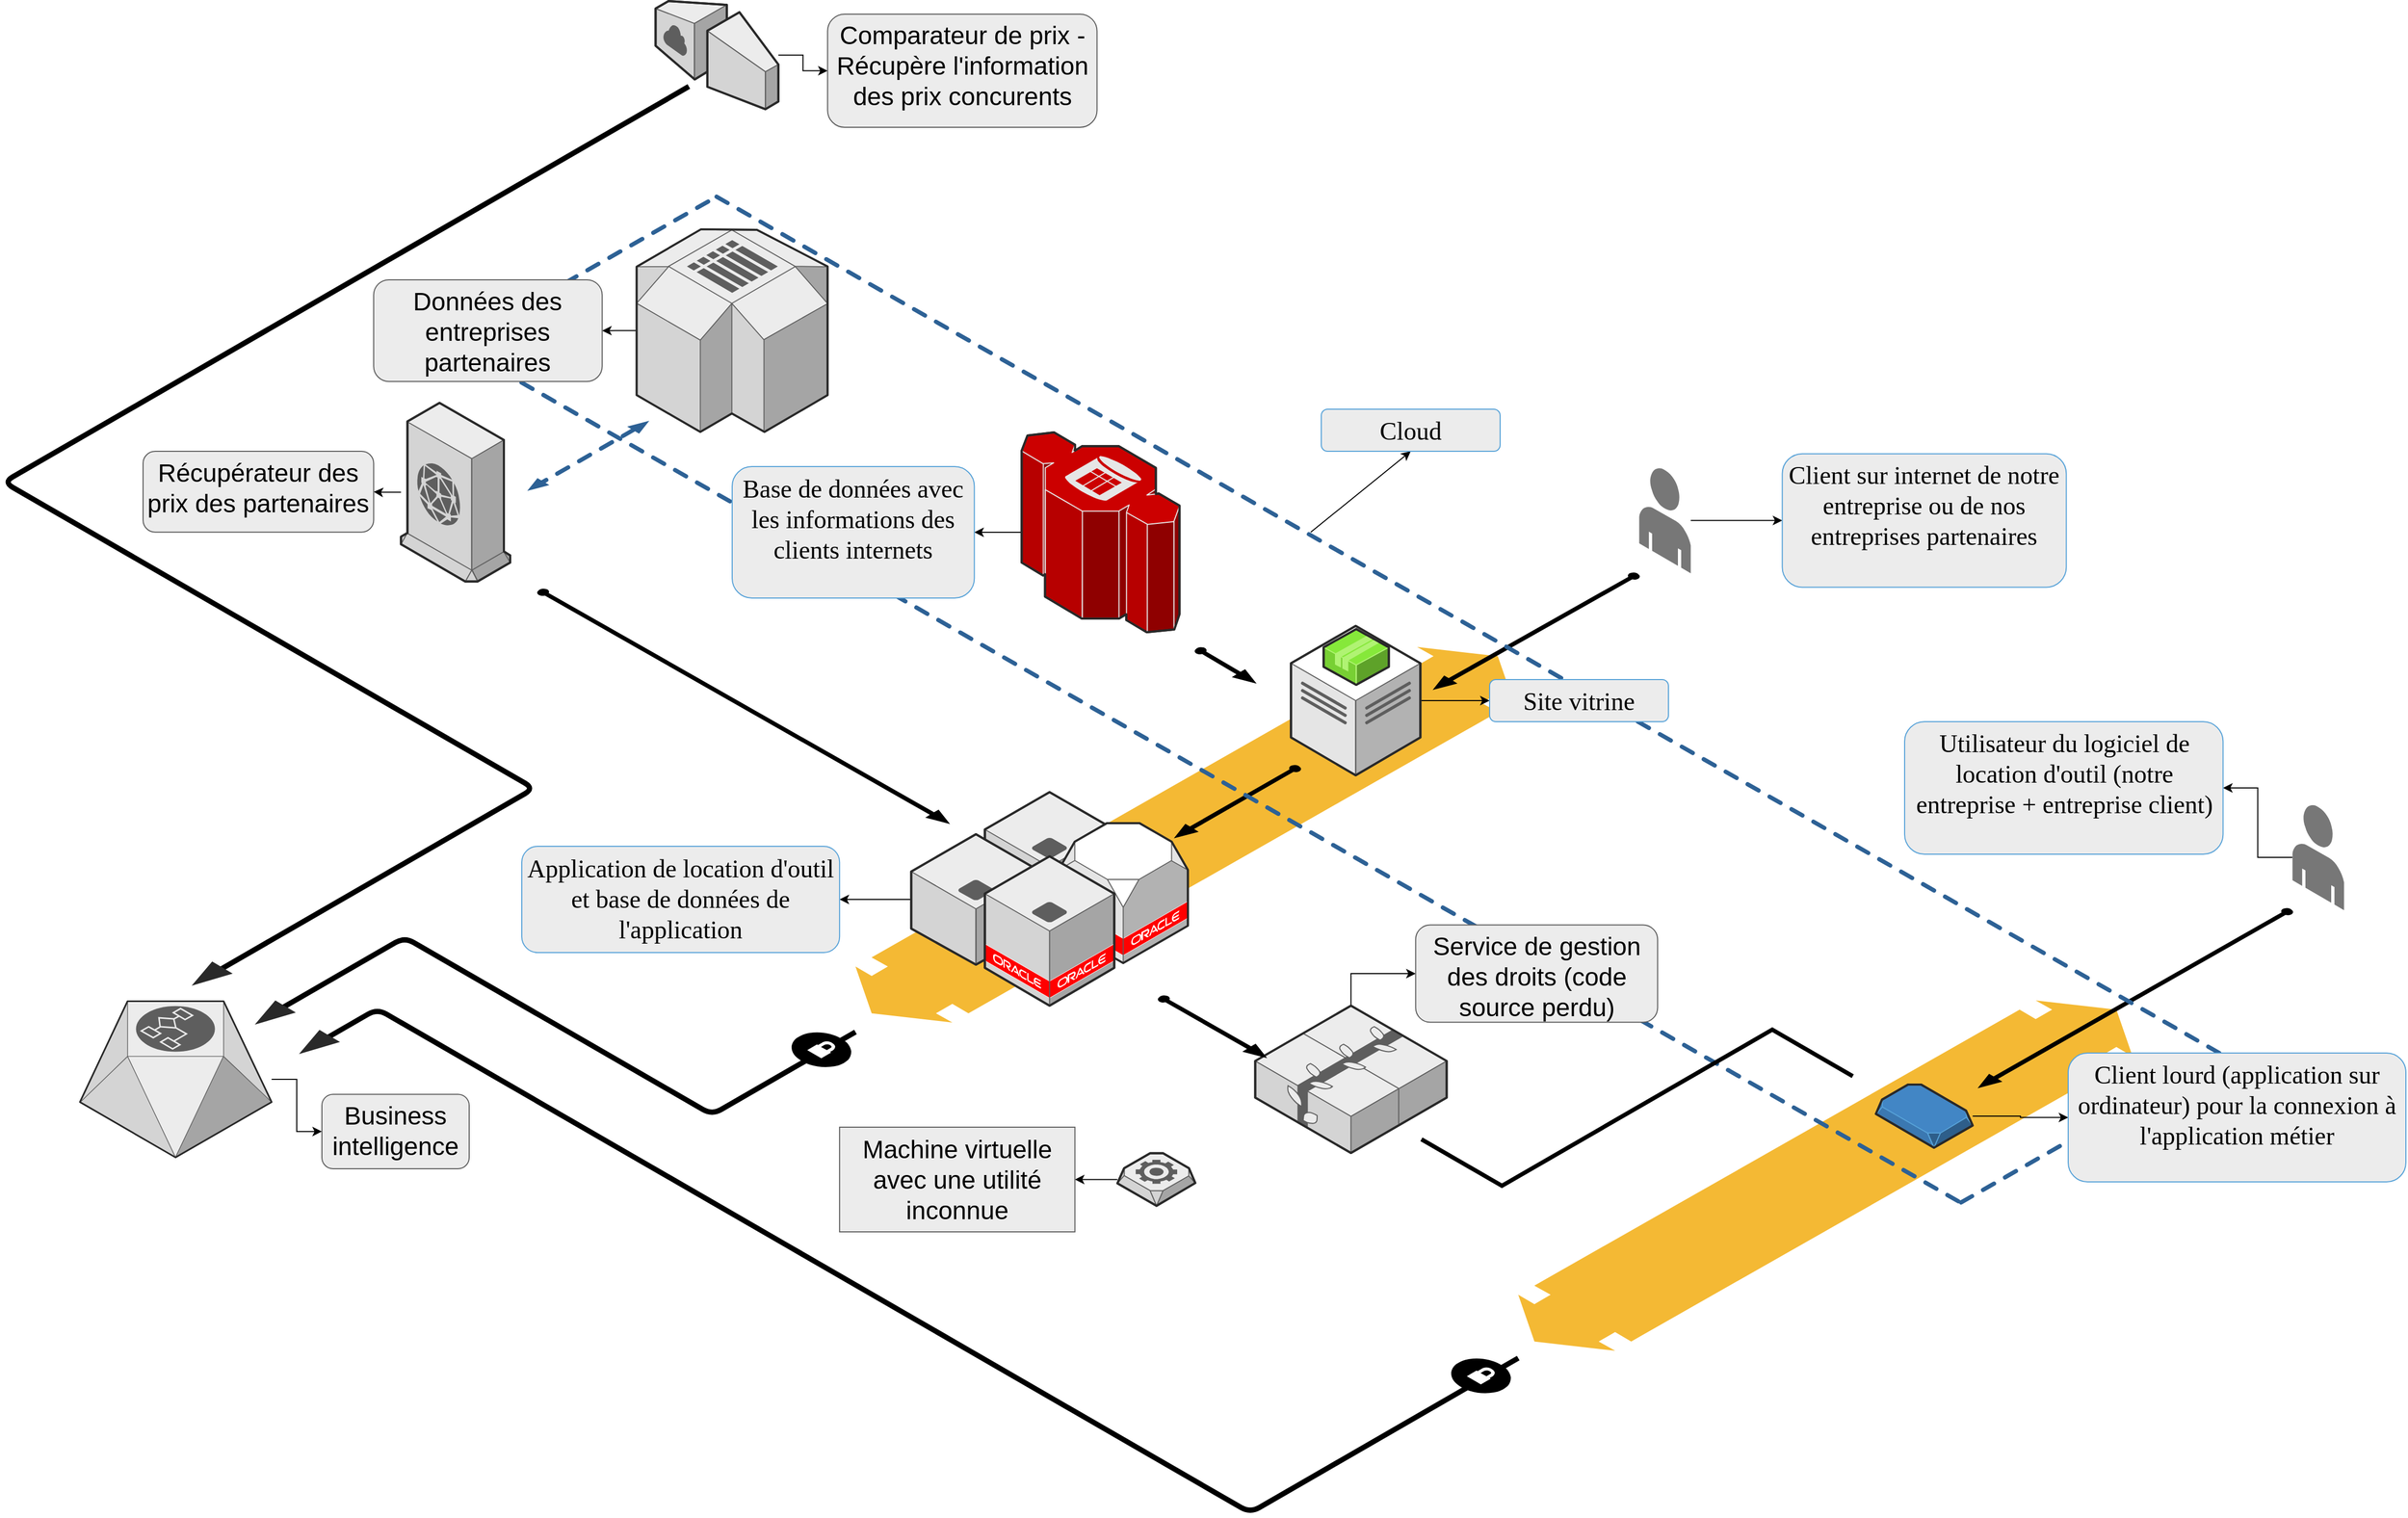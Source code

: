 <mxfile version="22.1.18" type="github">
  <diagram name="Page-1" id="zQsdM3DyeJnqzr6DKcjN">
    <mxGraphModel dx="2625" dy="1415" grid="1" gridSize="10" guides="1" tooltips="1" connect="1" arrows="1" fold="1" page="1" pageScale="1" pageWidth="827" pageHeight="1169" math="0" shadow="0">
      <root>
        <mxCell id="0" />
        <mxCell id="1" parent="0" />
        <mxCell id="7_rvq_ozclFMB2NRb6k--53" value="" style="verticalLabelPosition=bottom;html=1;verticalAlign=top;strokeWidth=1;dashed=0;shape=mxgraph.aws3d.flatDoubleEdge;fillColor=#000000;aspect=fixed;rounded=1;shadow=0;comic=0;fontFamily=Verdana;fontSize=12;flipV=1;" vertex="1" parent="1">
          <mxGeometry x="1497.2" y="1030" width="584" height="333" as="geometry" />
        </mxCell>
        <mxCell id="7_rvq_ozclFMB2NRb6k--54" value="" style="verticalLabelPosition=bottom;html=1;verticalAlign=top;strokeWidth=1;dashed=0;shape=mxgraph.aws3d.flatDoubleEdge;fillColor=#000000;aspect=fixed;rounded=1;shadow=0;comic=0;fontFamily=Verdana;fontSize=12;flipV=1;" vertex="1" parent="1">
          <mxGeometry x="867.2" y="694" width="626" height="357" as="geometry" />
        </mxCell>
        <mxCell id="7_rvq_ozclFMB2NRb6k--55" value="" style="edgeStyle=isometricEdgeStyle;endArrow=none;html=1;labelBackgroundColor=none;strokeWidth=5;fontFamily=Verdana;fontSize=12;entryX=0.729;entryY=0.79;entryDx=0;entryDy=0;entryPerimeter=0;strokeColor=default;" edge="1" parent="1" target="7_rvq_ozclFMB2NRb6k--59">
          <mxGeometry width="50" height="100" relative="1" as="geometry">
            <mxPoint x="247.2" y="1010" as="sourcePoint" />
            <mxPoint x="157.2" y="770" as="targetPoint" />
            <Array as="points">
              <mxPoint x="270" y="660" />
            </Array>
          </mxGeometry>
        </mxCell>
        <mxCell id="7_rvq_ozclFMB2NRb6k--56" value="" style="edgeStyle=isometricEdgeStyle;endArrow=none;html=1;labelBackgroundColor=none;strokeColor=#000000;strokeWidth=5;fontFamily=Verdana;fontSize=12" edge="1" parent="1">
          <mxGeometry width="50" height="100" relative="1" as="geometry">
            <mxPoint x="317.2" y="1040" as="sourcePoint" />
            <mxPoint x="867.2" y="1060" as="targetPoint" />
            <Array as="points">
              <mxPoint x="577.2" y="1050" />
            </Array>
          </mxGeometry>
        </mxCell>
        <mxCell id="7_rvq_ozclFMB2NRb6k--113" value="" style="edgeStyle=orthogonalEdgeStyle;rounded=0;orthogonalLoop=1;jettySize=auto;html=1;" edge="1" parent="1" source="7_rvq_ozclFMB2NRb6k--57" target="7_rvq_ozclFMB2NRb6k--112">
          <mxGeometry relative="1" as="geometry" />
        </mxCell>
        <mxCell id="7_rvq_ozclFMB2NRb6k--57" value="" style="verticalLabelPosition=bottom;html=1;verticalAlign=top;strokeWidth=1;dashed=0;shape=mxgraph.aws3d.workflowService;fillColor=#ECECEC;strokeColor=#5E5E5E;aspect=fixed;rounded=1;shadow=0;comic=0;fontSize=12" vertex="1" parent="1">
          <mxGeometry x="130" y="1030.8" width="182.2" height="148.4" as="geometry" />
        </mxCell>
        <mxCell id="7_rvq_ozclFMB2NRb6k--115" value="" style="edgeStyle=orthogonalEdgeStyle;rounded=0;orthogonalLoop=1;jettySize=auto;html=1;" edge="1" parent="1" source="7_rvq_ozclFMB2NRb6k--58" target="7_rvq_ozclFMB2NRb6k--114">
          <mxGeometry relative="1" as="geometry" />
        </mxCell>
        <mxCell id="7_rvq_ozclFMB2NRb6k--58" value="" style="verticalLabelPosition=bottom;html=1;verticalAlign=top;strokeWidth=1;dashed=0;shape=mxgraph.aws3d.cloudfront;fillColor=#ECECEC;strokeColor=#5E5E5E;aspect=fixed;rounded=1;shadow=0;comic=0;fontSize=12" vertex="1" parent="1">
          <mxGeometry x="435.2" y="462" width="103.8" height="169.8" as="geometry" />
        </mxCell>
        <mxCell id="7_rvq_ozclFMB2NRb6k--92" value="" style="edgeStyle=orthogonalEdgeStyle;rounded=0;orthogonalLoop=1;jettySize=auto;html=1;" edge="1" parent="1" source="7_rvq_ozclFMB2NRb6k--59" target="7_rvq_ozclFMB2NRb6k--91">
          <mxGeometry relative="1" as="geometry" />
        </mxCell>
        <mxCell id="7_rvq_ozclFMB2NRb6k--59" value="" style="verticalLabelPosition=bottom;html=1;verticalAlign=top;strokeWidth=1;dashed=0;shape=mxgraph.aws3d.internetGateway;fillColor=#ECECEC;strokeColor=#5E5E5E;aspect=fixed;rounded=1;shadow=0;comic=0;fontSize=12;flipH=1;flipV=0;" vertex="1" parent="1">
          <mxGeometry x="677.2" y="80" width="116.7" height="102.8" as="geometry" />
        </mxCell>
        <mxCell id="7_rvq_ozclFMB2NRb6k--109" value="" style="edgeStyle=orthogonalEdgeStyle;rounded=0;orthogonalLoop=1;jettySize=auto;html=1;" edge="1" parent="1" source="7_rvq_ozclFMB2NRb6k--60" target="7_rvq_ozclFMB2NRb6k--108">
          <mxGeometry relative="1" as="geometry" />
        </mxCell>
        <mxCell id="7_rvq_ozclFMB2NRb6k--60" value="" style="verticalLabelPosition=bottom;html=1;verticalAlign=top;strokeWidth=1;dashed=0;shape=mxgraph.aws3d.redshift;fillColor=#CC0000;strokeColor=#E6E6E6;aspect=fixed;rounded=1;shadow=0;comic=0;fontSize=12" vertex="1" parent="1">
          <mxGeometry x="1025.2" y="490" width="150" height="190" as="geometry" />
        </mxCell>
        <mxCell id="7_rvq_ozclFMB2NRb6k--117" value="" style="edgeStyle=orthogonalEdgeStyle;rounded=0;orthogonalLoop=1;jettySize=auto;html=1;" edge="1" parent="1" source="7_rvq_ozclFMB2NRb6k--61" target="7_rvq_ozclFMB2NRb6k--116">
          <mxGeometry relative="1" as="geometry" />
        </mxCell>
        <mxCell id="7_rvq_ozclFMB2NRb6k--61" value="" style="verticalLabelPosition=bottom;html=1;verticalAlign=top;strokeWidth=1;dashed=0;shape=mxgraph.aws3d.simpleDb2;fillColor=#ECECEC;strokeColor=#5E5E5E;aspect=fixed;rounded=1;shadow=0;comic=0;fontSize=12" vertex="1" parent="1">
          <mxGeometry x="659.2" y="297" width="181.5" height="192.6" as="geometry" />
        </mxCell>
        <mxCell id="7_rvq_ozclFMB2NRb6k--62" value="" style="verticalLabelPosition=bottom;html=1;verticalAlign=top;strokeWidth=1;dashed=0;shape=mxgraph.aws3d.application_server;fillColor=#ECECEC;strokeColor=#5E5E5E;aspect=fixed;rounded=1;shadow=0;comic=0;fontSize=12" vertex="1" parent="1">
          <mxGeometry x="990.2" y="832" width="123" height="124" as="geometry" />
        </mxCell>
        <mxCell id="7_rvq_ozclFMB2NRb6k--111" style="edgeStyle=orthogonalEdgeStyle;rounded=0;orthogonalLoop=1;jettySize=auto;html=1;" edge="1" parent="1" source="7_rvq_ozclFMB2NRb6k--63" target="7_rvq_ozclFMB2NRb6k--110">
          <mxGeometry relative="1" as="geometry" />
        </mxCell>
        <mxCell id="7_rvq_ozclFMB2NRb6k--63" value="" style="verticalLabelPosition=bottom;html=1;verticalAlign=top;strokeWidth=1;dashed=0;shape=mxgraph.aws3d.application_server;fillColor=#ECECEC;strokeColor=#5E5E5E;aspect=fixed;rounded=1;shadow=0;comic=0;fontSize=12" vertex="1" parent="1">
          <mxGeometry x="920.2" y="872" width="123" height="124" as="geometry" />
        </mxCell>
        <mxCell id="7_rvq_ozclFMB2NRb6k--122" style="edgeStyle=orthogonalEdgeStyle;rounded=0;orthogonalLoop=1;jettySize=auto;html=1;entryX=0;entryY=0.5;entryDx=0;entryDy=0;" edge="1" parent="1" source="7_rvq_ozclFMB2NRb6k--64" target="7_rvq_ozclFMB2NRb6k--95">
          <mxGeometry relative="1" as="geometry" />
        </mxCell>
        <mxCell id="7_rvq_ozclFMB2NRb6k--64" value="" style="verticalLabelPosition=bottom;html=1;verticalAlign=top;strokeWidth=1;dashed=0;shape=mxgraph.aws3d.elasticBeanstalk;fillColor=#ECECEC;strokeColor=#5E5E5E;aspect=fixed;rounded=1;shadow=0;comic=0;fontSize=12" vertex="1" parent="1">
          <mxGeometry x="1247.2" y="1035" width="182" height="140" as="geometry" />
        </mxCell>
        <mxCell id="7_rvq_ozclFMB2NRb6k--107" style="edgeStyle=orthogonalEdgeStyle;rounded=0;orthogonalLoop=1;jettySize=auto;html=1;" edge="1" parent="1" source="7_rvq_ozclFMB2NRb6k--65" target="7_rvq_ozclFMB2NRb6k--106">
          <mxGeometry relative="1" as="geometry" />
        </mxCell>
        <mxCell id="7_rvq_ozclFMB2NRb6k--65" value="" style="verticalLabelPosition=bottom;html=1;verticalAlign=top;strokeWidth=1;dashed=0;shape=mxgraph.aws3d.dataCenter;fillColor=#ffffff;strokeColor=#5E5E5E;aspect=fixed;rounded=1;shadow=0;comic=0;fontSize=12" vertex="1" parent="1">
          <mxGeometry x="1281.2" y="674" width="123" height="142" as="geometry" />
        </mxCell>
        <mxCell id="7_rvq_ozclFMB2NRb6k--66" value="" style="verticalLabelPosition=bottom;html=1;verticalAlign=top;strokeWidth=1;dashed=0;shape=mxgraph.aws3d.application2;fillColor=#86E83A;strokeColor=#B0F373;aspect=fixed;rounded=1;shadow=0;comic=0;fontSize=12" vertex="1" parent="1">
          <mxGeometry x="1312.2" y="677" width="62" height="53" as="geometry" />
        </mxCell>
        <mxCell id="7_rvq_ozclFMB2NRb6k--67" value="" style="verticalLabelPosition=bottom;html=1;verticalAlign=top;strokeWidth=1;dashed=0;shape=mxgraph.aws3d.arrowhead;aspect=fixed;rounded=1;shadow=0;comic=0;fillColor=none;fontFamily=Verdana;fontSize=12;fontColor=#000000;flipV=1;" vertex="1" parent="1">
          <mxGeometry x="236.2" y="993" width="39" height="23" as="geometry" />
        </mxCell>
        <mxCell id="7_rvq_ozclFMB2NRb6k--68" value="" style="verticalLabelPosition=bottom;html=1;verticalAlign=top;strokeWidth=1;dashed=0;shape=mxgraph.aws3d.arrowhead;aspect=fixed;rounded=1;shadow=0;comic=0;fillColor=none;fontFamily=Verdana;fontSize=12;fontColor=#000000;flipV=1;" vertex="1" parent="1">
          <mxGeometry x="296.2" y="1030" width="39" height="23" as="geometry" />
        </mxCell>
        <mxCell id="7_rvq_ozclFMB2NRb6k--69" value="" style="verticalLabelPosition=bottom;html=1;verticalAlign=top;strokeWidth=1;dashed=0;shape=mxgraph.aws3d.dashedEdgeDouble;fillColor=#000000;aspect=fixed;rounded=1;shadow=0;comic=0;fontFamily=Verdana;fontSize=12;flipV=1;" vertex="1" parent="1">
          <mxGeometry x="555.2" y="479" width="116" height="66.67" as="geometry" />
        </mxCell>
        <mxCell id="7_rvq_ozclFMB2NRb6k--70" value="" style="verticalLabelPosition=bottom;html=1;verticalAlign=top;strokeWidth=1;dashed=0;shape=mxgraph.aws3d.arrowSE;fillColor=#000000;aspect=fixed;rounded=1;shadow=0;comic=0;fontFamily=Verdana;fontSize=12" vertex="1" parent="1">
          <mxGeometry x="1190.2" y="695" width="57" height="33" as="geometry" />
        </mxCell>
        <mxCell id="7_rvq_ozclFMB2NRb6k--71" value="" style="verticalLabelPosition=bottom;html=1;verticalAlign=top;strokeWidth=1;dashed=0;shape=mxgraph.aws3d.arrowSW;fillColor=#000000;aspect=fixed;rounded=1;shadow=0;comic=0;fontFamily=Verdana;fontSize=12" vertex="1" parent="1">
          <mxGeometry x="1417.2" y="624" width="195" height="110" as="geometry" />
        </mxCell>
        <mxCell id="7_rvq_ozclFMB2NRb6k--72" value="" style="verticalLabelPosition=bottom;html=1;verticalAlign=top;strokeWidth=1;dashed=0;shape=mxgraph.aws3d.arrowSW;fillColor=#000000;aspect=fixed;rounded=1;shadow=0;comic=0;fontFamily=Verdana;fontSize=12" vertex="1" parent="1">
          <mxGeometry x="1171.2" y="807" width="119" height="68" as="geometry" />
        </mxCell>
        <mxCell id="7_rvq_ozclFMB2NRb6k--73" value="" style="verticalLabelPosition=bottom;html=1;verticalAlign=top;strokeWidth=1;dashed=0;shape=mxgraph.aws3d.arrowSE;fillColor=#000000;aspect=fixed;rounded=1;shadow=0;comic=0;fontFamily=Verdana;fontSize=12" vertex="1" parent="1">
          <mxGeometry x="565.2" y="639.4" width="390.59" height="222.1" as="geometry" />
        </mxCell>
        <mxCell id="7_rvq_ozclFMB2NRb6k--98" value="" style="edgeStyle=orthogonalEdgeStyle;rounded=0;orthogonalLoop=1;jettySize=auto;html=1;" edge="1" parent="1" source="7_rvq_ozclFMB2NRb6k--74" target="7_rvq_ozclFMB2NRb6k--97">
          <mxGeometry relative="1" as="geometry" />
        </mxCell>
        <mxCell id="7_rvq_ozclFMB2NRb6k--74" value="" style="verticalLabelPosition=bottom;html=1;verticalAlign=top;strokeWidth=1;dashed=0;shape=mxgraph.aws3d.snapshot;fillColor=#4286c5;strokeColor=#57A2D8;aspect=fixed;rounded=1;shadow=0;comic=0;fontFamily=Verdana;fontSize=12" vertex="1" parent="1">
          <mxGeometry x="1837.2" y="1110" width="92" height="60" as="geometry" />
        </mxCell>
        <mxCell id="7_rvq_ozclFMB2NRb6k--75" value="" style="verticalLabelPosition=bottom;html=1;verticalAlign=top;strokeWidth=1;dashed=0;shape=mxgraph.aws3d.arrowSW;fillColor=#000000;aspect=fixed;rounded=1;shadow=0;comic=0;fontFamily=Verdana;fontSize=12" vertex="1" parent="1">
          <mxGeometry x="1935.2" y="943" width="298" height="169.59" as="geometry" />
        </mxCell>
        <mxCell id="7_rvq_ozclFMB2NRb6k--76" value="" style="verticalLabelPosition=bottom;html=1;verticalAlign=top;strokeWidth=1;dashed=0;shape=mxgraph.aws3d.dashedArrowlessEdge;aspect=fixed;rounded=1;shadow=0;comic=0;fontFamily=Verdana;fontSize=12" vertex="1" parent="1">
          <mxGeometry x="735.2" y="266" width="1432" height="816" as="geometry" />
        </mxCell>
        <mxCell id="7_rvq_ozclFMB2NRb6k--77" value="" style="verticalLabelPosition=bottom;html=1;verticalAlign=top;strokeWidth=1;dashed=0;shape=mxgraph.aws3d.dashedArrowlessEdge;aspect=fixed;rounded=1;shadow=0;comic=0;fontFamily=Verdana;fontSize=12" vertex="1" parent="1">
          <mxGeometry x="487.2" y="407" width="1432" height="816" as="geometry" />
        </mxCell>
        <mxCell id="7_rvq_ozclFMB2NRb6k--78" value="" style="verticalLabelPosition=bottom;html=1;verticalAlign=top;strokeWidth=1;dashed=0;shape=mxgraph.aws3d.dashedArrowlessEdge;fillColor=#000000;aspect=fixed;rounded=1;shadow=0;comic=0;fontFamily=Verdana;fontSize=12;fontColor=#000000;flipV=1;" vertex="1" parent="1">
          <mxGeometry x="487.2" y="266" width="248" height="141" as="geometry" />
        </mxCell>
        <mxCell id="7_rvq_ozclFMB2NRb6k--79" value="" style="verticalLabelPosition=bottom;html=1;verticalAlign=top;strokeWidth=1;dashed=0;shape=mxgraph.aws3d.dashedArrowlessEdge;aspect=fixed;rounded=1;shadow=0;comic=0;fontFamily=Verdana;fontSize=12;flipV=1;" vertex="1" parent="1">
          <mxGeometry x="1918.2" y="1080" width="249" height="142" as="geometry" />
        </mxCell>
        <mxCell id="7_rvq_ozclFMB2NRb6k--80" value="" style="verticalLabelPosition=bottom;html=1;verticalAlign=top;strokeWidth=1;dashed=0;shape=mxgraph.aws3d.secureConnection;fillColor=#000000;strokeColor=#ffffff;aspect=fixed;rounded=1;shadow=0;comic=0;fontSize=12" vertex="1" parent="1">
          <mxGeometry x="806.2" y="1060" width="57.0" height="34" as="geometry" />
        </mxCell>
        <mxCell id="7_rvq_ozclFMB2NRb6k--81" value="" style="edgeStyle=isometricEdgeStyle;endArrow=none;html=1;labelBackgroundColor=none;strokeWidth=5;fontFamily=Verdana;fontSize=12" edge="1" parent="1">
          <mxGeometry width="50" height="100" relative="1" as="geometry">
            <mxPoint x="357.2" y="1070" as="sourcePoint" />
            <mxPoint x="1497.2" y="1370" as="targetPoint" />
            <Array as="points">
              <mxPoint x="797.2" y="1260" />
            </Array>
          </mxGeometry>
        </mxCell>
        <mxCell id="7_rvq_ozclFMB2NRb6k--82" value="" style="verticalLabelPosition=bottom;html=1;verticalAlign=top;strokeWidth=1;dashed=0;shape=mxgraph.aws3d.arrowhead;aspect=fixed;rounded=1;shadow=0;comic=0;fillColor=none;fontFamily=Verdana;fontSize=12;fontColor=#000000;flipV=1;" vertex="1" parent="1">
          <mxGeometry x="338.2" y="1058" width="39" height="23" as="geometry" />
        </mxCell>
        <mxCell id="7_rvq_ozclFMB2NRb6k--83" value="" style="verticalLabelPosition=bottom;html=1;verticalAlign=top;strokeWidth=1;dashed=0;shape=mxgraph.aws3d.secureConnection;fillColor=#000000;strokeColor=#ffffff;aspect=fixed;rounded=1;shadow=0;comic=0;fontSize=12" vertex="1" parent="1">
          <mxGeometry x="1433.2" y="1370" width="57.0" height="34" as="geometry" />
        </mxCell>
        <mxCell id="7_rvq_ozclFMB2NRb6k--84" value="" style="endArrow=none;html=1;rounded=0;strokeWidth=4;edgeStyle=isometricEdgeStyle;elbow=vertical;" edge="1" parent="1">
          <mxGeometry width="50" height="50" relative="1" as="geometry">
            <mxPoint x="1815.2" y="1102" as="sourcePoint" />
            <mxPoint x="1405.2" y="1162" as="targetPoint" />
          </mxGeometry>
        </mxCell>
        <mxCell id="7_rvq_ozclFMB2NRb6k--85" value="" style="verticalLabelPosition=bottom;html=1;verticalAlign=top;strokeWidth=1;align=center;outlineConnect=0;dashed=0;outlineConnect=0;shape=mxgraph.aws3d.oracleDbServer;fillColor=#ffffff;strokeColor=#5E5E5E;aspect=fixed;" vertex="1" parent="1">
          <mxGeometry x="1060.2" y="861.5" width="123" height="133" as="geometry" />
        </mxCell>
        <mxCell id="7_rvq_ozclFMB2NRb6k--86" value="" style="verticalLabelPosition=bottom;html=1;verticalAlign=top;strokeWidth=1;align=center;outlineConnect=0;dashed=0;outlineConnect=0;shape=mxgraph.aws3d.oracleServer;fillColor=#ECECEC;strokeColor=#5E5E5E;aspect=fixed;" vertex="1" parent="1">
          <mxGeometry x="990.2" y="893" width="123" height="142" as="geometry" />
        </mxCell>
        <mxCell id="7_rvq_ozclFMB2NRb6k--118" value="" style="edgeStyle=orthogonalEdgeStyle;rounded=0;orthogonalLoop=1;jettySize=auto;html=1;" edge="1" parent="1" source="7_rvq_ozclFMB2NRb6k--87" target="7_rvq_ozclFMB2NRb6k--104">
          <mxGeometry relative="1" as="geometry" />
        </mxCell>
        <mxCell id="7_rvq_ozclFMB2NRb6k--87" value="" style="verticalLabelPosition=bottom;html=1;verticalAlign=top;strokeWidth=1;align=center;outlineConnect=0;dashed=0;outlineConnect=0;shape=mxgraph.aws3d.end_user;strokeColor=none;fillColor=#777777;aspect=fixed;" vertex="1" parent="1">
          <mxGeometry x="1612.2" y="523.54" width="49" height="100.46" as="geometry" />
        </mxCell>
        <mxCell id="7_rvq_ozclFMB2NRb6k--119" value="" style="edgeStyle=orthogonalEdgeStyle;rounded=0;orthogonalLoop=1;jettySize=auto;html=1;" edge="1" parent="1" source="7_rvq_ozclFMB2NRb6k--88" target="7_rvq_ozclFMB2NRb6k--102">
          <mxGeometry relative="1" as="geometry" />
        </mxCell>
        <mxCell id="7_rvq_ozclFMB2NRb6k--88" value="" style="verticalLabelPosition=bottom;html=1;verticalAlign=top;strokeWidth=1;align=center;outlineConnect=0;dashed=0;outlineConnect=0;shape=mxgraph.aws3d.end_user;strokeColor=none;fillColor=#777777;aspect=fixed;" vertex="1" parent="1">
          <mxGeometry x="2233.2" y="843.77" width="49" height="100.46" as="geometry" />
        </mxCell>
        <mxCell id="7_rvq_ozclFMB2NRb6k--94" value="" style="edgeStyle=orthogonalEdgeStyle;rounded=0;orthogonalLoop=1;jettySize=auto;html=1;" edge="1" parent="1" source="7_rvq_ozclFMB2NRb6k--89" target="7_rvq_ozclFMB2NRb6k--93">
          <mxGeometry relative="1" as="geometry" />
        </mxCell>
        <mxCell id="7_rvq_ozclFMB2NRb6k--89" value="" style="verticalLabelPosition=bottom;html=1;verticalAlign=top;strokeWidth=1;align=center;outlineConnect=0;dashed=0;outlineConnect=0;shape=mxgraph.aws3d.worker;fillColor=#ECECEC;strokeColor=#5E5E5E;aspect=fixed;" vertex="1" parent="1">
          <mxGeometry x="1116.2" y="1175.25" width="74" height="50" as="geometry" />
        </mxCell>
        <mxCell id="7_rvq_ozclFMB2NRb6k--90" value="" style="verticalLabelPosition=bottom;html=1;verticalAlign=top;strokeWidth=1;dashed=0;shape=mxgraph.aws3d.arrowSE;fillColor=#000000;aspect=fixed;rounded=1;shadow=0;comic=0;fontFamily=Verdana;fontSize=12" vertex="1" parent="1">
          <mxGeometry x="1155.2" y="1026" width="102" height="58" as="geometry" />
        </mxCell>
        <mxCell id="7_rvq_ozclFMB2NRb6k--91" value="&lt;font style=&quot;font-size: 24px;&quot;&gt;Comparateur de prix - Récupère l&#39;information des prix concurents&lt;/font&gt;" style="whiteSpace=wrap;html=1;verticalAlign=top;fillColor=#ECECEC;strokeColor=#5E5E5E;strokeWidth=1;dashed=0;rounded=1;shadow=0;comic=0;" vertex="1" parent="1">
          <mxGeometry x="840.7" y="92.45" width="256.1" height="107.55" as="geometry" />
        </mxCell>
        <mxCell id="7_rvq_ozclFMB2NRb6k--93" value="&lt;font style=&quot;font-size: 24px;&quot;&gt;Machine virtuelle avec une utilité inconnue&lt;/font&gt;" style="whiteSpace=wrap;html=1;verticalAlign=top;fillColor=#ECECEC;strokeColor=#5E5E5E;strokeWidth=1;dashed=0;" vertex="1" parent="1">
          <mxGeometry x="852.09" y="1150.5" width="223.7" height="99.5" as="geometry" />
        </mxCell>
        <mxCell id="7_rvq_ozclFMB2NRb6k--95" value="&lt;font style=&quot;font-size: 24px;&quot;&gt;Service de gestion des droits (code source perdu)&lt;/font&gt;" style="whiteSpace=wrap;html=1;verticalAlign=top;fillColor=#ECECEC;strokeColor=#5E5E5E;strokeWidth=1;dashed=0;rounded=1;shadow=0;comic=0;" vertex="1" parent="1">
          <mxGeometry x="1399.7" y="958.25" width="230" height="92.5" as="geometry" />
        </mxCell>
        <mxCell id="7_rvq_ozclFMB2NRb6k--97" value="&lt;font style=&quot;font-size: 24px;&quot;&gt;Client lourd (application sur ordinateur) pour la connexion à l&#39;application métier&lt;/font&gt;" style="whiteSpace=wrap;html=1;fontFamily=Verdana;verticalAlign=top;fillColor=#ECECEC;strokeColor=#57A2D8;strokeWidth=1;dashed=0;rounded=1;shadow=0;comic=0;" vertex="1" parent="1">
          <mxGeometry x="2020" y="1080" width="321" height="122.5" as="geometry" />
        </mxCell>
        <mxCell id="7_rvq_ozclFMB2NRb6k--102" value="&lt;font style=&quot;font-size: 24px;&quot;&gt;Utilisateur du logiciel de location d&#39;outil (notre entreprise + entreprise client)&lt;/font&gt;" style="whiteSpace=wrap;html=1;fontFamily=Verdana;verticalAlign=top;fillColor=#ECECEC;strokeColor=#57A2D8;strokeWidth=1;dashed=0;rounded=1;shadow=0;comic=0;" vertex="1" parent="1">
          <mxGeometry x="1864.5" y="765" width="302.7" height="126" as="geometry" />
        </mxCell>
        <mxCell id="7_rvq_ozclFMB2NRb6k--104" value="&lt;font style=&quot;font-size: 24px;&quot;&gt;Client sur internet de notre entreprise ou de nos entreprises partenaires&lt;/font&gt;" style="whiteSpace=wrap;html=1;fontFamily=Verdana;verticalAlign=top;fillColor=#ECECEC;strokeColor=#57A2D8;strokeWidth=1;dashed=0;rounded=1;shadow=0;comic=0;" vertex="1" parent="1">
          <mxGeometry x="1748.2" y="510.34" width="270" height="126.85" as="geometry" />
        </mxCell>
        <mxCell id="7_rvq_ozclFMB2NRb6k--106" value="&lt;font style=&quot;font-size: 24px;&quot;&gt;Site vitrine&lt;/font&gt;" style="whiteSpace=wrap;html=1;fontFamily=Verdana;verticalAlign=top;fillColor=#ECECEC;strokeColor=#57A2D8;strokeWidth=1;dashed=0;rounded=1;shadow=0;comic=0;" vertex="1" parent="1">
          <mxGeometry x="1470" y="725" width="170" height="40" as="geometry" />
        </mxCell>
        <mxCell id="7_rvq_ozclFMB2NRb6k--108" value="&lt;font style=&quot;font-size: 24px;&quot;&gt;Base de données avec les informations des clients internets&lt;/font&gt;" style="whiteSpace=wrap;html=1;fontFamily=Verdana;verticalAlign=top;fillColor=#ECECEC;strokeColor=#57A2D8;strokeWidth=1;dashed=0;rounded=1;shadow=0;comic=0;" vertex="1" parent="1">
          <mxGeometry x="750" y="522.5" width="230.2" height="125" as="geometry" />
        </mxCell>
        <mxCell id="7_rvq_ozclFMB2NRb6k--110" value="&lt;font style=&quot;font-size: 24px;&quot;&gt;Application de location d&#39;outil et base de données de l&#39;application&lt;/font&gt;" style="whiteSpace=wrap;html=1;fontFamily=Verdana;verticalAlign=top;fillColor=#ECECEC;strokeColor=#57A2D8;strokeWidth=1;dashed=0;rounded=1;shadow=0;comic=0;" vertex="1" parent="1">
          <mxGeometry x="550" y="883.5" width="302.09" height="101" as="geometry" />
        </mxCell>
        <mxCell id="7_rvq_ozclFMB2NRb6k--112" value="&lt;font style=&quot;font-size: 24px;&quot;&gt;Business intelligence&lt;/font&gt;" style="whiteSpace=wrap;html=1;verticalAlign=top;fillColor=#ECECEC;strokeColor=#5E5E5E;strokeWidth=1;dashed=0;rounded=1;shadow=0;comic=0;" vertex="1" parent="1">
          <mxGeometry x="360" y="1119.2" width="140" height="70.8" as="geometry" />
        </mxCell>
        <mxCell id="7_rvq_ozclFMB2NRb6k--114" value="&lt;font style=&quot;font-size: 24px;&quot;&gt;Récupérateur des prix des partenaires&lt;/font&gt;" style="whiteSpace=wrap;html=1;verticalAlign=top;fillColor=#ECECEC;strokeColor=#5E5E5E;strokeWidth=1;dashed=0;rounded=1;shadow=0;comic=0;" vertex="1" parent="1">
          <mxGeometry x="190" y="508" width="219.2" height="76.9" as="geometry" />
        </mxCell>
        <mxCell id="7_rvq_ozclFMB2NRb6k--116" value="&lt;font style=&quot;font-size: 24px;&quot;&gt;Données des entreprises partenaires&lt;/font&gt;" style="whiteSpace=wrap;html=1;verticalAlign=top;fillColor=#ECECEC;strokeColor=#5E5E5E;strokeWidth=1;dashed=0;rounded=1;shadow=0;comic=0;" vertex="1" parent="1">
          <mxGeometry x="409.2" y="344.95" width="217.2" height="96.7" as="geometry" />
        </mxCell>
        <mxCell id="7_rvq_ozclFMB2NRb6k--123" value="" style="endArrow=classic;html=1;rounded=0;entryX=0.5;entryY=1;entryDx=0;entryDy=0;" edge="1" parent="1" target="7_rvq_ozclFMB2NRb6k--124">
          <mxGeometry width="50" height="50" relative="1" as="geometry">
            <mxPoint x="1300" y="584.9" as="sourcePoint" />
            <mxPoint x="1350" y="534.9" as="targetPoint" />
          </mxGeometry>
        </mxCell>
        <mxCell id="7_rvq_ozclFMB2NRb6k--124" value="&lt;font style=&quot;font-size: 24px;&quot;&gt;Cloud&lt;/font&gt;" style="whiteSpace=wrap;html=1;fontFamily=Verdana;verticalAlign=top;fillColor=#ECECEC;strokeColor=#57A2D8;strokeWidth=1;dashed=0;rounded=1;shadow=0;comic=0;" vertex="1" parent="1">
          <mxGeometry x="1310" y="468" width="170" height="40" as="geometry" />
        </mxCell>
      </root>
    </mxGraphModel>
  </diagram>
</mxfile>
